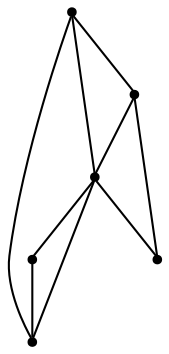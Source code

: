 graph {
  node [shape=point,comment="{\"directed\":false,\"doi\":\"10.1007/978-3-540-70904-6_12\",\"figure\":\"1 (1)\"}"]

  v0 [pos="733.5114507630814,2196.875"]
  v1 [pos="732.5112418241279,2311.2500190734863"]
  v2 [pos="614.6143236736918,2196.6250101725263"]
  v3 [pos="552.1026957667151,2131.1874389648438"]
  v4 [pos="496.5923714571221,2311.999988555908"]
  v5 [pos="496.15477607194765,2196.062596638997"]

  v0 -- v1 [id="-1",pos="733.5114507630814,2196.875 732.5112418241279,2311.2500190734863 732.5112418241279,2311.2500190734863 732.5112418241279,2311.2500190734863"]
  v5 -- v3 [id="-2",pos="496.15477607194765,2196.062596638997 552.1026957667151,2131.1874389648438 552.1026957667151,2131.1874389648438 552.1026957667151,2131.1874389648438"]
  v4 -- v1 [id="-3",pos="496.5923714571221,2311.999988555908 732.5112418241279,2311.2500190734863 732.5112418241279,2311.2500190734863 732.5112418241279,2311.2500190734863"]
  v4 -- v5 [id="-4",pos="496.5923714571221,2311.999988555908 496.15477607194765,2196.062596638997 496.15477607194765,2196.062596638997 496.15477607194765,2196.062596638997"]
  v5 -- v2 [id="-5",pos="496.15477607194765,2196.062596638997 614.6143236736918,2196.6250101725263 614.6143236736918,2196.6250101725263 614.6143236736918,2196.6250101725263"]
  v4 -- v2 [id="-6",pos="496.5923714571221,2311.999988555908 614.6143236736918,2196.6250101725263 614.6143236736918,2196.6250101725263 614.6143236736918,2196.6250101725263"]
  v2 -- v3 [id="-7",pos="614.6143236736918,2196.6250101725263 552.1026957667151,2131.1874389648438 552.1026957667151,2131.1874389648438 552.1026957667151,2131.1874389648438"]
  v2 -- v0 [id="-8",pos="614.6143236736918,2196.6250101725263 733.5114507630814,2196.875 733.5114507630814,2196.875 733.5114507630814,2196.875"]
  v2 -- v1 [id="-9",pos="614.6143236736918,2196.6250101725263 732.5112418241279,2311.2500190734863 732.5112418241279,2311.2500190734863 732.5112418241279,2311.2500190734863"]
}